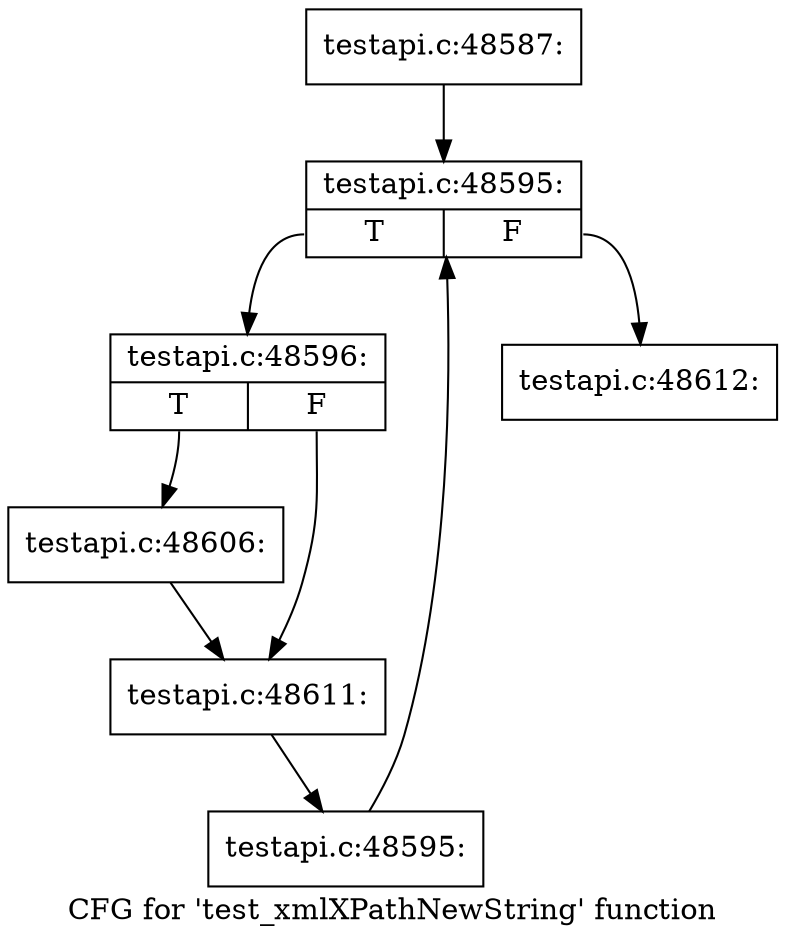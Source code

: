 digraph "CFG for 'test_xmlXPathNewString' function" {
	label="CFG for 'test_xmlXPathNewString' function";

	Node0x5a97690 [shape=record,label="{testapi.c:48587:}"];
	Node0x5a97690 -> Node0x5ab1bc0;
	Node0x5ab1bc0 [shape=record,label="{testapi.c:48595:|{<s0>T|<s1>F}}"];
	Node0x5ab1bc0:s0 -> Node0x5ab1ea0;
	Node0x5ab1bc0:s1 -> Node0x5ab1a20;
	Node0x5ab1ea0 [shape=record,label="{testapi.c:48596:|{<s0>T|<s1>F}}"];
	Node0x5ab1ea0:s0 -> Node0x5ab2df0;
	Node0x5ab1ea0:s1 -> Node0x5ab2e40;
	Node0x5ab2df0 [shape=record,label="{testapi.c:48606:}"];
	Node0x5ab2df0 -> Node0x5ab2e40;
	Node0x5ab2e40 [shape=record,label="{testapi.c:48611:}"];
	Node0x5ab2e40 -> Node0x5ab1e10;
	Node0x5ab1e10 [shape=record,label="{testapi.c:48595:}"];
	Node0x5ab1e10 -> Node0x5ab1bc0;
	Node0x5ab1a20 [shape=record,label="{testapi.c:48612:}"];
}
